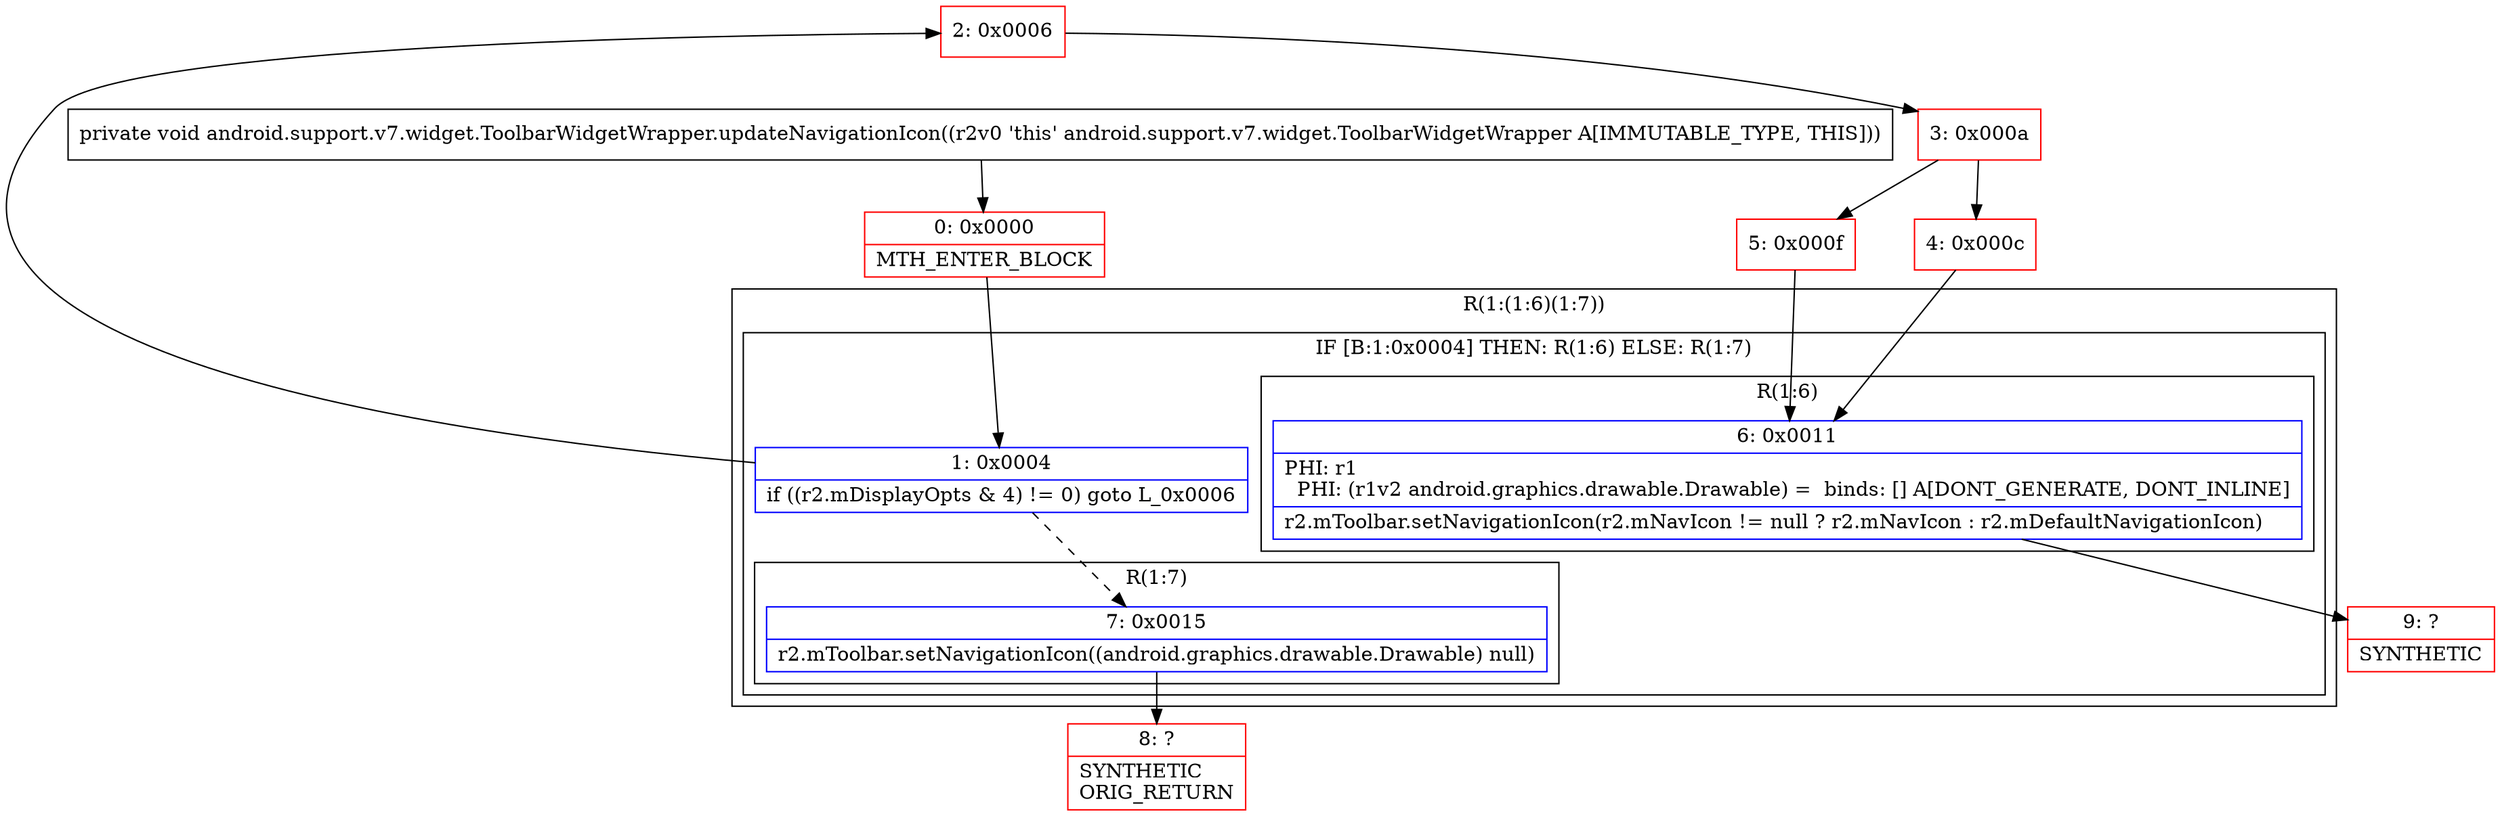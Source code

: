 digraph "CFG forandroid.support.v7.widget.ToolbarWidgetWrapper.updateNavigationIcon()V" {
subgraph cluster_Region_644101230 {
label = "R(1:(1:6)(1:7))";
node [shape=record,color=blue];
subgraph cluster_IfRegion_1516033569 {
label = "IF [B:1:0x0004] THEN: R(1:6) ELSE: R(1:7)";
node [shape=record,color=blue];
Node_1 [shape=record,label="{1\:\ 0x0004|if ((r2.mDisplayOpts & 4) != 0) goto L_0x0006\l}"];
subgraph cluster_Region_1623795278 {
label = "R(1:6)";
node [shape=record,color=blue];
Node_6 [shape=record,label="{6\:\ 0x0011|PHI: r1 \l  PHI: (r1v2 android.graphics.drawable.Drawable) =  binds: [] A[DONT_GENERATE, DONT_INLINE]\l|r2.mToolbar.setNavigationIcon(r2.mNavIcon != null ? r2.mNavIcon : r2.mDefaultNavigationIcon)\l}"];
}
subgraph cluster_Region_1331727210 {
label = "R(1:7)";
node [shape=record,color=blue];
Node_7 [shape=record,label="{7\:\ 0x0015|r2.mToolbar.setNavigationIcon((android.graphics.drawable.Drawable) null)\l}"];
}
}
}
Node_0 [shape=record,color=red,label="{0\:\ 0x0000|MTH_ENTER_BLOCK\l}"];
Node_2 [shape=record,color=red,label="{2\:\ 0x0006}"];
Node_3 [shape=record,color=red,label="{3\:\ 0x000a}"];
Node_4 [shape=record,color=red,label="{4\:\ 0x000c}"];
Node_5 [shape=record,color=red,label="{5\:\ 0x000f}"];
Node_8 [shape=record,color=red,label="{8\:\ ?|SYNTHETIC\lORIG_RETURN\l}"];
Node_9 [shape=record,color=red,label="{9\:\ ?|SYNTHETIC\l}"];
MethodNode[shape=record,label="{private void android.support.v7.widget.ToolbarWidgetWrapper.updateNavigationIcon((r2v0 'this' android.support.v7.widget.ToolbarWidgetWrapper A[IMMUTABLE_TYPE, THIS])) }"];
MethodNode -> Node_0;
Node_1 -> Node_2;
Node_1 -> Node_7[style=dashed];
Node_6 -> Node_9;
Node_7 -> Node_8;
Node_0 -> Node_1;
Node_2 -> Node_3;
Node_3 -> Node_4;
Node_3 -> Node_5;
Node_4 -> Node_6;
Node_5 -> Node_6;
}

